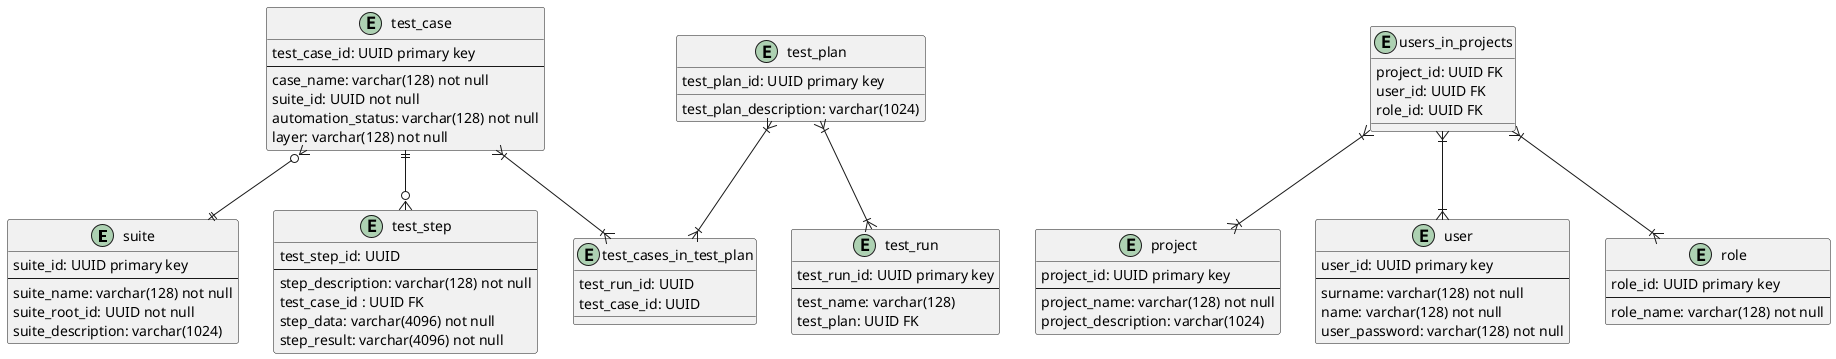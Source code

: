 @startuml

entity "suite" as suite {
suite_id: UUID primary key
---
suite_name: varchar(128) not null
suite_root_id: UUID not null
suite_description: varchar(1024)
}

entity "test_case" as test_case {
test_case_id: UUID primary key
---
case_name: varchar(128) not null
suite_id: UUID not null
automation_status: varchar(128) not null
layer: varchar(128) not null
}
entity "project" as project {
project_id: UUID primary key
---
project_name: varchar(128) not null
project_description: varchar(1024)
}
entity "test_plan" as test_plan{
test_plan_id: UUID primary key
test_plan_description: varchar(1024)
}
entity "test_run" as test_run{
test_run_id: UUID primary key
---
test_name: varchar(128)
test_plan: UUID FK
}
entity test_cases_in_test_plan{
test_run_id: UUID
test_case_id: UUID
}
entity user{
user_id: UUID primary key
---
surname: varchar(128) not null
name: varchar(128) not null
user_password: varchar(128) not null
}
entity users_in_projects{
project_id: UUID FK
user_id: UUID FK
role_id: UUID FK
}
entity role{
role_id: UUID primary key
---
role_name: varchar(128) not null
}
entity test_step{
test_step_id: UUID
---
step_description: varchar(128) not null
test_case_id : UUID FK
step_data: varchar(4096) not null
step_result: varchar(4096) not null
}
test_case||--o{test_step
test_plan}|--|{test_run
users_in_projects}|--|{role
users_in_projects}|--|{project
users_in_projects}|--|{user
test_case}|--|{test_cases_in_test_plan
test_plan}|--|{test_cases_in_test_plan
test_case}o--||suite
@enduml